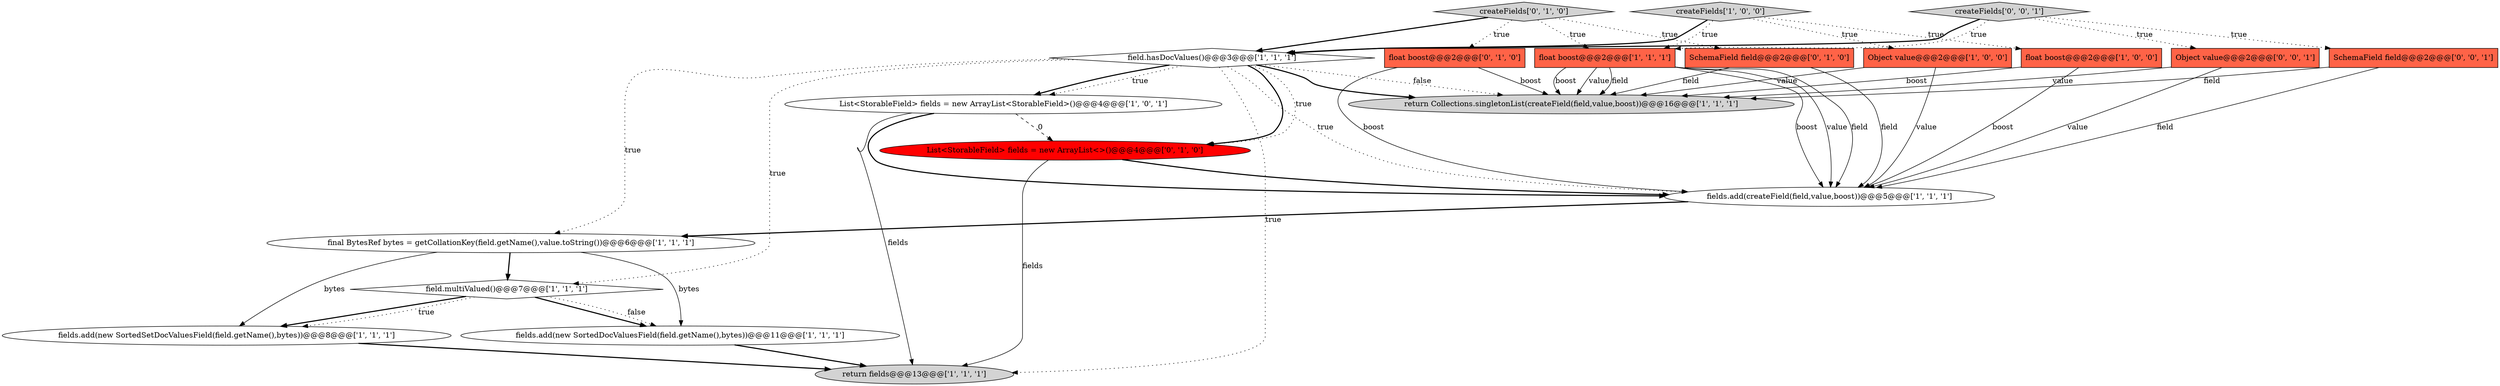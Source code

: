 digraph {
10 [style = filled, label = "field.hasDocValues()@@@3@@@['1', '1', '1']", fillcolor = white, shape = diamond image = "AAA0AAABBB1BBB"];
12 [style = filled, label = "createFields['1', '0', '0']", fillcolor = lightgray, shape = diamond image = "AAA0AAABBB1BBB"];
18 [style = filled, label = "createFields['0', '0', '1']", fillcolor = lightgray, shape = diamond image = "AAA0AAABBB3BBB"];
3 [style = filled, label = "Object value@@@2@@@['1', '0', '0']", fillcolor = tomato, shape = box image = "AAA0AAABBB1BBB"];
8 [style = filled, label = "return Collections.singletonList(createField(field,value,boost))@@@16@@@['1', '1', '1']", fillcolor = lightgray, shape = ellipse image = "AAA0AAABBB1BBB"];
13 [style = filled, label = "float boost@@@2@@@['0', '1', '0']", fillcolor = tomato, shape = box image = "AAA0AAABBB2BBB"];
19 [style = filled, label = "Object value@@@2@@@['0', '0', '1']", fillcolor = tomato, shape = box image = "AAA0AAABBB3BBB"];
1 [style = filled, label = "float boost@@@2@@@['1', '0', '0']", fillcolor = tomato, shape = box image = "AAA0AAABBB1BBB"];
7 [style = filled, label = "final BytesRef bytes = getCollationKey(field.getName(),value.toString())@@@6@@@['1', '1', '1']", fillcolor = white, shape = ellipse image = "AAA0AAABBB1BBB"];
5 [style = filled, label = "fields.add(new SortedSetDocValuesField(field.getName(),bytes))@@@8@@@['1', '1', '1']", fillcolor = white, shape = ellipse image = "AAA0AAABBB1BBB"];
9 [style = filled, label = "field.multiValued()@@@7@@@['1', '1', '1']", fillcolor = white, shape = diamond image = "AAA0AAABBB1BBB"];
16 [style = filled, label = "createFields['0', '1', '0']", fillcolor = lightgray, shape = diamond image = "AAA0AAABBB2BBB"];
0 [style = filled, label = "List<StorableField> fields = new ArrayList<StorableField>()@@@4@@@['1', '0', '1']", fillcolor = white, shape = ellipse image = "AAA0AAABBB1BBB"];
17 [style = filled, label = "SchemaField field@@@2@@@['0', '0', '1']", fillcolor = tomato, shape = box image = "AAA0AAABBB3BBB"];
6 [style = filled, label = "float boost@@@2@@@['1', '1', '1']", fillcolor = tomato, shape = box image = "AAA0AAABBB1BBB"];
15 [style = filled, label = "SchemaField field@@@2@@@['0', '1', '0']", fillcolor = tomato, shape = box image = "AAA0AAABBB2BBB"];
4 [style = filled, label = "return fields@@@13@@@['1', '1', '1']", fillcolor = lightgray, shape = ellipse image = "AAA0AAABBB1BBB"];
11 [style = filled, label = "fields.add(createField(field,value,boost))@@@5@@@['1', '1', '1']", fillcolor = white, shape = ellipse image = "AAA0AAABBB1BBB"];
2 [style = filled, label = "fields.add(new SortedDocValuesField(field.getName(),bytes))@@@11@@@['1', '1', '1']", fillcolor = white, shape = ellipse image = "AAA0AAABBB1BBB"];
14 [style = filled, label = "List<StorableField> fields = new ArrayList<>()@@@4@@@['0', '1', '0']", fillcolor = red, shape = ellipse image = "AAA1AAABBB2BBB"];
7->5 [style = solid, label="bytes"];
6->8 [style = solid, label="boost"];
7->2 [style = solid, label="bytes"];
19->8 [style = solid, label="value"];
12->3 [style = dotted, label="true"];
6->8 [style = solid, label="value"];
16->13 [style = dotted, label="true"];
10->14 [style = bold, label=""];
9->2 [style = bold, label=""];
16->10 [style = bold, label=""];
13->11 [style = solid, label="boost"];
3->8 [style = solid, label="value"];
0->4 [style = solid, label="fields"];
15->11 [style = solid, label="field"];
9->2 [style = dotted, label="false"];
13->8 [style = solid, label="boost"];
12->1 [style = dotted, label="true"];
18->19 [style = dotted, label="true"];
0->11 [style = bold, label=""];
17->11 [style = solid, label="field"];
10->9 [style = dotted, label="true"];
2->4 [style = bold, label=""];
6->11 [style = solid, label="boost"];
18->6 [style = dotted, label="true"];
10->14 [style = dotted, label="true"];
7->9 [style = bold, label=""];
0->14 [style = dashed, label="0"];
12->10 [style = bold, label=""];
10->8 [style = bold, label=""];
18->10 [style = bold, label=""];
10->11 [style = dotted, label="true"];
12->6 [style = dotted, label="true"];
10->8 [style = dotted, label="false"];
10->0 [style = bold, label=""];
17->8 [style = solid, label="field"];
5->4 [style = bold, label=""];
19->11 [style = solid, label="value"];
9->5 [style = bold, label=""];
10->0 [style = dotted, label="true"];
10->7 [style = dotted, label="true"];
6->11 [style = solid, label="value"];
1->11 [style = solid, label="boost"];
15->8 [style = solid, label="field"];
6->11 [style = solid, label="field"];
18->17 [style = dotted, label="true"];
10->4 [style = dotted, label="true"];
6->8 [style = solid, label="field"];
1->8 [style = solid, label="boost"];
14->11 [style = bold, label=""];
14->4 [style = solid, label="fields"];
11->7 [style = bold, label=""];
16->6 [style = dotted, label="true"];
3->11 [style = solid, label="value"];
16->15 [style = dotted, label="true"];
9->5 [style = dotted, label="true"];
}
